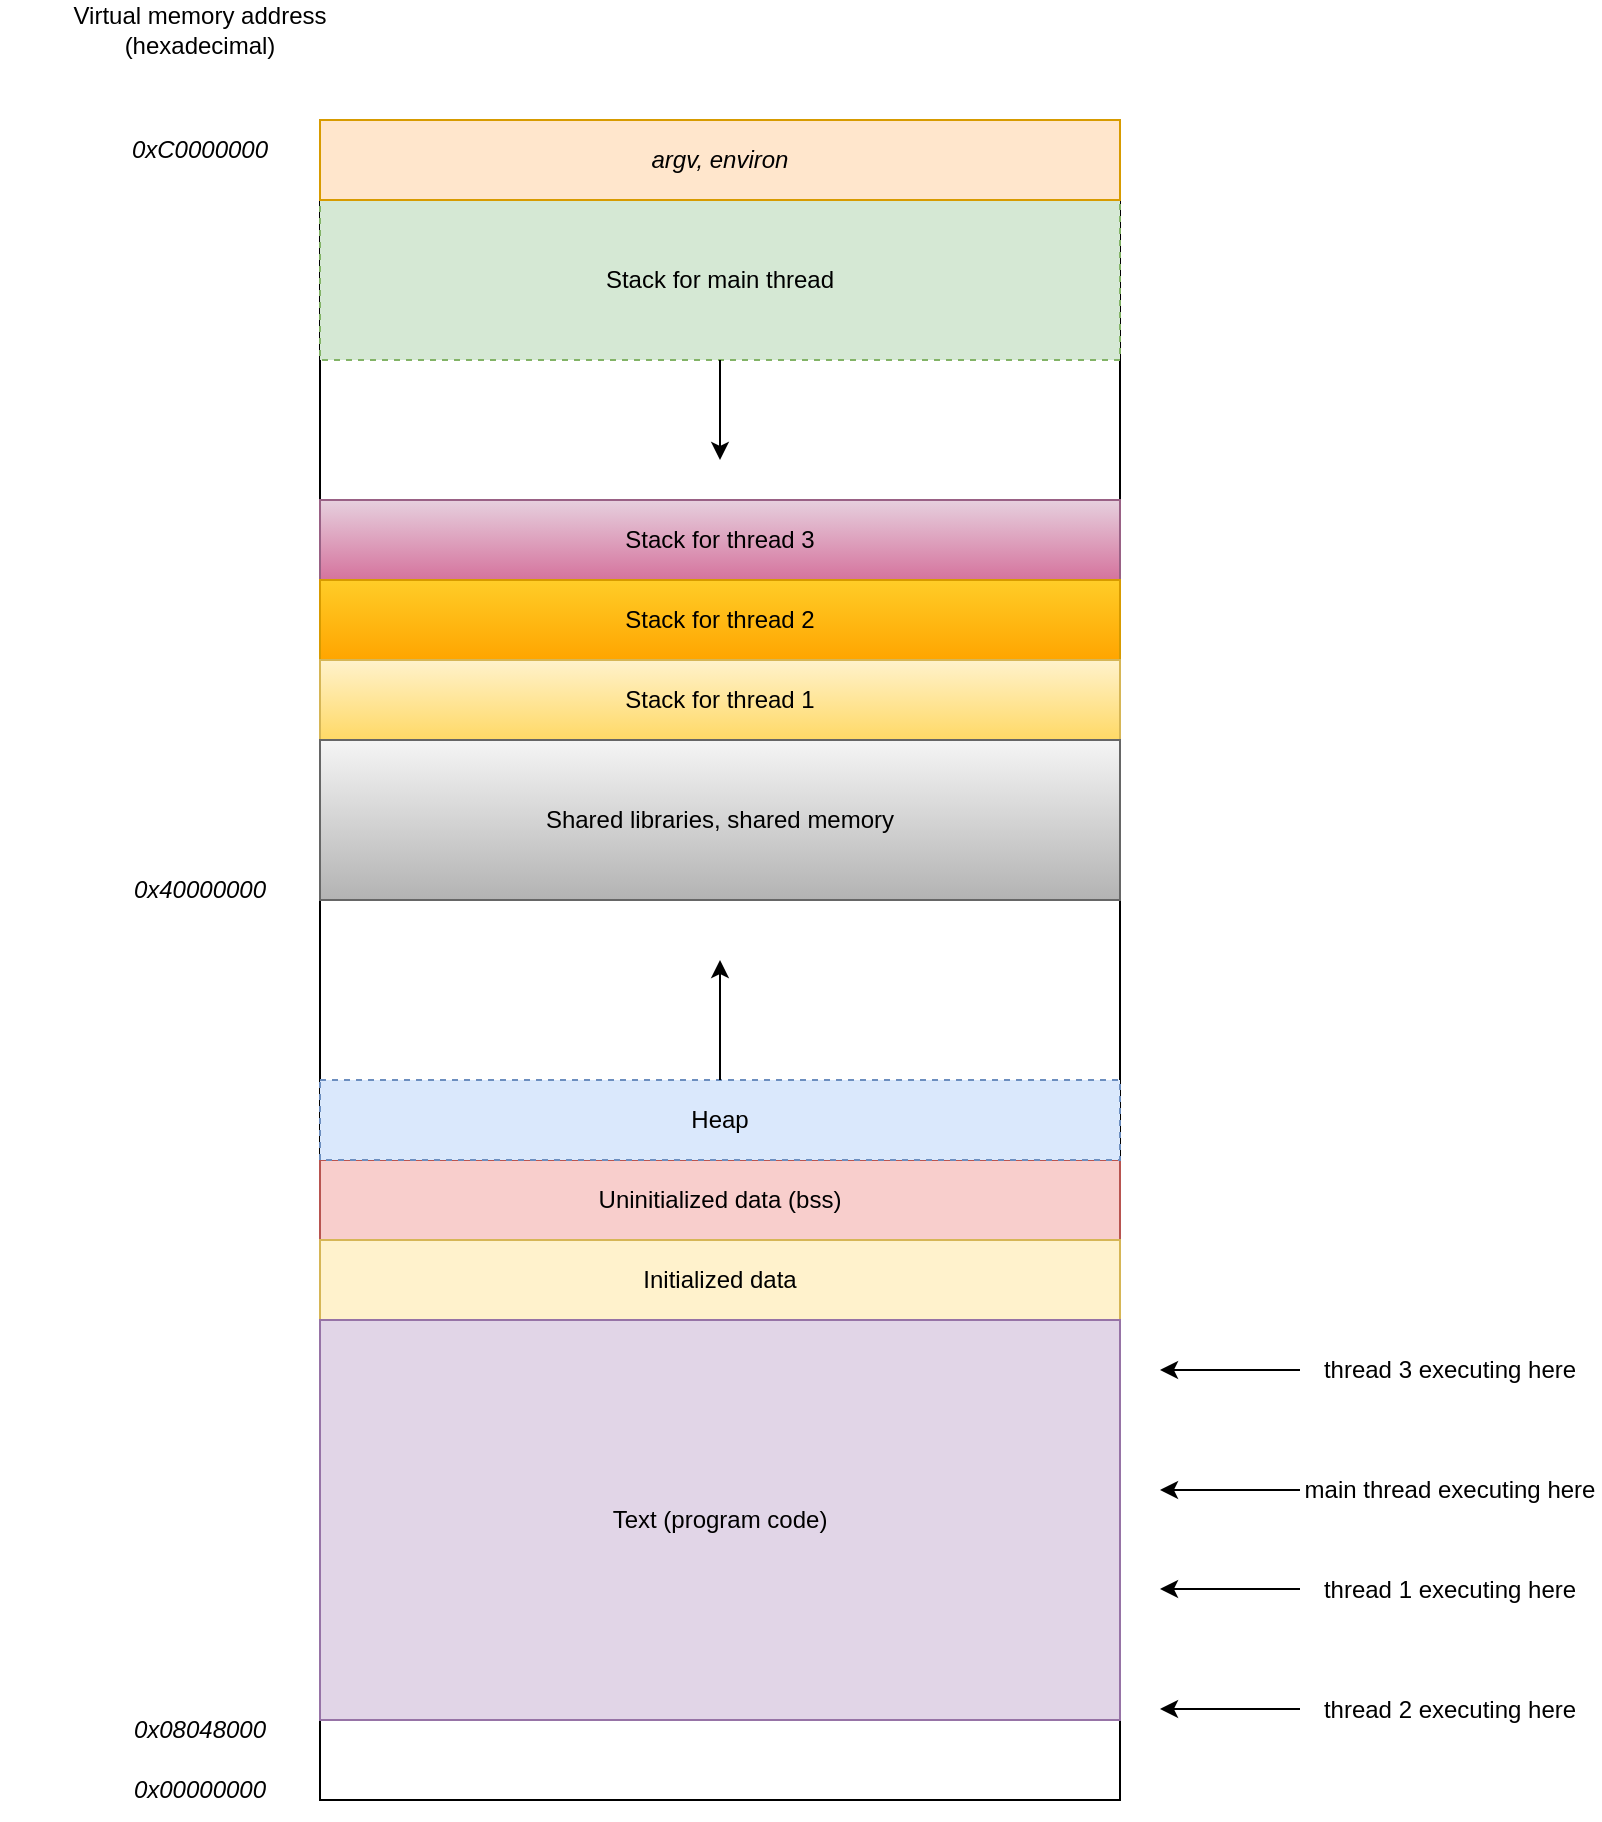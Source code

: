 <mxfile version="26.2.14">
  <diagram name="Page-1" id="KLsl2isoUlMQOj0sN12q">
    <mxGraphModel dx="1356" dy="763" grid="1" gridSize="10" guides="1" tooltips="1" connect="1" arrows="1" fold="1" page="1" pageScale="1" pageWidth="850" pageHeight="1100" math="0" shadow="0">
      <root>
        <mxCell id="0" />
        <mxCell id="1" parent="0" />
        <mxCell id="OtdpyTOwJHjtvAelxp_J-1" value="" style="rounded=0;whiteSpace=wrap;html=1;" vertex="1" parent="1">
          <mxGeometry x="190" y="80" width="400" height="840" as="geometry" />
        </mxCell>
        <mxCell id="OtdpyTOwJHjtvAelxp_J-6" value="Stack for main thread" style="rounded=0;whiteSpace=wrap;html=1;dashed=1;fillColor=#d5e8d4;strokeColor=#82b366;" vertex="1" parent="1">
          <mxGeometry x="190" y="120" width="400" height="80" as="geometry" />
        </mxCell>
        <mxCell id="OtdpyTOwJHjtvAelxp_J-2" value="&lt;i&gt;argv, environ&lt;/i&gt;" style="rounded=0;whiteSpace=wrap;html=1;fillColor=#ffe6cc;strokeColor=#d79b00;" vertex="1" parent="1">
          <mxGeometry x="190" y="80" width="400" height="40" as="geometry" />
        </mxCell>
        <mxCell id="OtdpyTOwJHjtvAelxp_J-3" value="Virtual memory address (hexadecimal)" style="text;html=1;align=center;verticalAlign=middle;whiteSpace=wrap;rounded=0;" vertex="1" parent="1">
          <mxGeometry x="30" y="20" width="200" height="30" as="geometry" />
        </mxCell>
        <mxCell id="OtdpyTOwJHjtvAelxp_J-4" value="0xC0000000" style="text;html=1;align=center;verticalAlign=middle;whiteSpace=wrap;rounded=0;fontStyle=2" vertex="1" parent="1">
          <mxGeometry x="80" y="80" width="100" height="30" as="geometry" />
        </mxCell>
        <mxCell id="OtdpyTOwJHjtvAelxp_J-7" value="Stack for thread 3" style="rounded=0;whiteSpace=wrap;html=1;fillColor=#e6d0de;gradientColor=#d5739d;strokeColor=#996185;" vertex="1" parent="1">
          <mxGeometry x="190" y="270" width="400" height="40" as="geometry" />
        </mxCell>
        <mxCell id="OtdpyTOwJHjtvAelxp_J-8" value="Stack for thread 2" style="rounded=0;whiteSpace=wrap;html=1;fillColor=#ffcd28;gradientColor=#ffa500;strokeColor=#d79b00;" vertex="1" parent="1">
          <mxGeometry x="190" y="310" width="400" height="40" as="geometry" />
        </mxCell>
        <mxCell id="OtdpyTOwJHjtvAelxp_J-9" value="Stack for thread 1" style="rounded=0;whiteSpace=wrap;html=1;fillColor=#fff2cc;gradientColor=#ffd966;strokeColor=#d6b656;" vertex="1" parent="1">
          <mxGeometry x="190" y="350" width="400" height="40" as="geometry" />
        </mxCell>
        <mxCell id="OtdpyTOwJHjtvAelxp_J-10" value="Shared libraries, shared memory" style="rounded=0;whiteSpace=wrap;html=1;fillColor=#f5f5f5;gradientColor=#b3b3b3;strokeColor=#666666;" vertex="1" parent="1">
          <mxGeometry x="190" y="390" width="400" height="80" as="geometry" />
        </mxCell>
        <mxCell id="OtdpyTOwJHjtvAelxp_J-11" value="Uninitialized data (bss)" style="rounded=0;whiteSpace=wrap;html=1;fillColor=#f8cecc;strokeColor=#b85450;" vertex="1" parent="1">
          <mxGeometry x="190" y="600" width="400" height="40" as="geometry" />
        </mxCell>
        <mxCell id="OtdpyTOwJHjtvAelxp_J-12" value="Initialized data" style="rounded=0;whiteSpace=wrap;html=1;fillColor=#fff2cc;strokeColor=#d6b656;" vertex="1" parent="1">
          <mxGeometry x="190" y="640" width="400" height="40" as="geometry" />
        </mxCell>
        <mxCell id="OtdpyTOwJHjtvAelxp_J-13" value="Text (program code)" style="rounded=0;whiteSpace=wrap;html=1;fillColor=#e1d5e7;strokeColor=#9673a6;" vertex="1" parent="1">
          <mxGeometry x="190" y="680" width="400" height="200" as="geometry" />
        </mxCell>
        <mxCell id="OtdpyTOwJHjtvAelxp_J-15" value="Heap" style="rounded=0;whiteSpace=wrap;html=1;dashed=1;fillColor=#dae8fc;strokeColor=#6c8ebf;" vertex="1" parent="1">
          <mxGeometry x="190" y="560" width="400" height="40" as="geometry" />
        </mxCell>
        <mxCell id="OtdpyTOwJHjtvAelxp_J-14" value="0x40000000" style="text;html=1;align=center;verticalAlign=middle;whiteSpace=wrap;rounded=0;fontStyle=2" vertex="1" parent="1">
          <mxGeometry x="80" y="450" width="100" height="30" as="geometry" />
        </mxCell>
        <mxCell id="OtdpyTOwJHjtvAelxp_J-16" value="" style="endArrow=classic;html=1;rounded=0;exitX=0.5;exitY=1;exitDx=0;exitDy=0;" edge="1" parent="1" source="OtdpyTOwJHjtvAelxp_J-6">
          <mxGeometry width="50" height="50" relative="1" as="geometry">
            <mxPoint x="310" y="480" as="sourcePoint" />
            <mxPoint x="390" y="250" as="targetPoint" />
          </mxGeometry>
        </mxCell>
        <mxCell id="OtdpyTOwJHjtvAelxp_J-17" value="" style="endArrow=classic;html=1;rounded=0;exitX=0.5;exitY=0;exitDx=0;exitDy=0;entryX=0.5;entryY=0.5;entryDx=0;entryDy=0;entryPerimeter=0;" edge="1" parent="1" source="OtdpyTOwJHjtvAelxp_J-15" target="OtdpyTOwJHjtvAelxp_J-1">
          <mxGeometry width="50" height="50" relative="1" as="geometry">
            <mxPoint x="310" y="480" as="sourcePoint" />
            <mxPoint x="360" y="430" as="targetPoint" />
          </mxGeometry>
        </mxCell>
        <mxCell id="OtdpyTOwJHjtvAelxp_J-18" value="0x08048000" style="text;html=1;align=center;verticalAlign=middle;whiteSpace=wrap;rounded=0;fontStyle=2" vertex="1" parent="1">
          <mxGeometry x="80" y="870" width="100" height="30" as="geometry" />
        </mxCell>
        <mxCell id="OtdpyTOwJHjtvAelxp_J-19" value="0x00000000" style="text;html=1;align=center;verticalAlign=middle;whiteSpace=wrap;rounded=0;fontStyle=2" vertex="1" parent="1">
          <mxGeometry x="80" y="900" width="100" height="30" as="geometry" />
        </mxCell>
        <mxCell id="OtdpyTOwJHjtvAelxp_J-20" value="thread 3 executing here" style="text;html=1;align=center;verticalAlign=middle;whiteSpace=wrap;rounded=0;" vertex="1" parent="1">
          <mxGeometry x="680" y="690" width="150" height="30" as="geometry" />
        </mxCell>
        <mxCell id="OtdpyTOwJHjtvAelxp_J-21" value="" style="endArrow=classic;html=1;rounded=0;exitX=0;exitY=0.5;exitDx=0;exitDy=0;" edge="1" parent="1" source="OtdpyTOwJHjtvAelxp_J-20">
          <mxGeometry width="50" height="50" relative="1" as="geometry">
            <mxPoint x="400" y="550" as="sourcePoint" />
            <mxPoint x="610" y="705" as="targetPoint" />
          </mxGeometry>
        </mxCell>
        <mxCell id="OtdpyTOwJHjtvAelxp_J-22" value="main thread executing here" style="text;html=1;align=center;verticalAlign=middle;whiteSpace=wrap;rounded=0;" vertex="1" parent="1">
          <mxGeometry x="680" y="750" width="150" height="30" as="geometry" />
        </mxCell>
        <mxCell id="OtdpyTOwJHjtvAelxp_J-23" value="" style="endArrow=classic;html=1;rounded=0;exitX=0;exitY=0.5;exitDx=0;exitDy=0;" edge="1" parent="1">
          <mxGeometry width="50" height="50" relative="1" as="geometry">
            <mxPoint x="680" y="765" as="sourcePoint" />
            <mxPoint x="610" y="765" as="targetPoint" />
          </mxGeometry>
        </mxCell>
        <mxCell id="OtdpyTOwJHjtvAelxp_J-24" value="thread 1 executing here" style="text;html=1;align=center;verticalAlign=middle;whiteSpace=wrap;rounded=0;" vertex="1" parent="1">
          <mxGeometry x="680" y="800" width="150" height="30" as="geometry" />
        </mxCell>
        <mxCell id="OtdpyTOwJHjtvAelxp_J-25" value="" style="endArrow=classic;html=1;rounded=0;exitX=0;exitY=0.5;exitDx=0;exitDy=0;" edge="1" parent="1">
          <mxGeometry width="50" height="50" relative="1" as="geometry">
            <mxPoint x="680" y="814.5" as="sourcePoint" />
            <mxPoint x="610" y="814.5" as="targetPoint" />
          </mxGeometry>
        </mxCell>
        <mxCell id="OtdpyTOwJHjtvAelxp_J-26" value="thread 2 executing here" style="text;html=1;align=center;verticalAlign=middle;whiteSpace=wrap;rounded=0;" vertex="1" parent="1">
          <mxGeometry x="680" y="860" width="150" height="30" as="geometry" />
        </mxCell>
        <mxCell id="OtdpyTOwJHjtvAelxp_J-27" value="" style="endArrow=classic;html=1;rounded=0;exitX=0;exitY=0.5;exitDx=0;exitDy=0;" edge="1" parent="1">
          <mxGeometry width="50" height="50" relative="1" as="geometry">
            <mxPoint x="680" y="874.5" as="sourcePoint" />
            <mxPoint x="610" y="874.5" as="targetPoint" />
          </mxGeometry>
        </mxCell>
      </root>
    </mxGraphModel>
  </diagram>
</mxfile>
